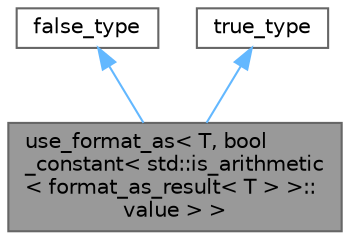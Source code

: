 digraph "use_format_as&lt; T, bool_constant&lt; std::is_arithmetic&lt; format_as_result&lt; T &gt; &gt;::value &gt; &gt;"
{
 // LATEX_PDF_SIZE
  bgcolor="transparent";
  edge [fontname=Helvetica,fontsize=10,labelfontname=Helvetica,labelfontsize=10];
  node [fontname=Helvetica,fontsize=10,shape=box,height=0.2,width=0.4];
  Node1 [id="Node000001",label="use_format_as\< T, bool\l_constant\< std::is_arithmetic\l\< format_as_result\< T \> \>::\lvalue \> \>",height=0.2,width=0.4,color="gray40", fillcolor="grey60", style="filled", fontcolor="black",tooltip=" "];
  Node2 -> Node1 [id="edge1_Node000001_Node000002",dir="back",color="steelblue1",style="solid",tooltip=" "];
  Node2 [id="Node000002",label="false_type",height=0.2,width=0.4,color="gray40", fillcolor="white", style="filled",tooltip=" "];
  Node3 -> Node1 [id="edge2_Node000001_Node000003",dir="back",color="steelblue1",style="solid",tooltip=" "];
  Node3 [id="Node000003",label="true_type",height=0.2,width=0.4,color="gray40", fillcolor="white", style="filled",tooltip=" "];
}
